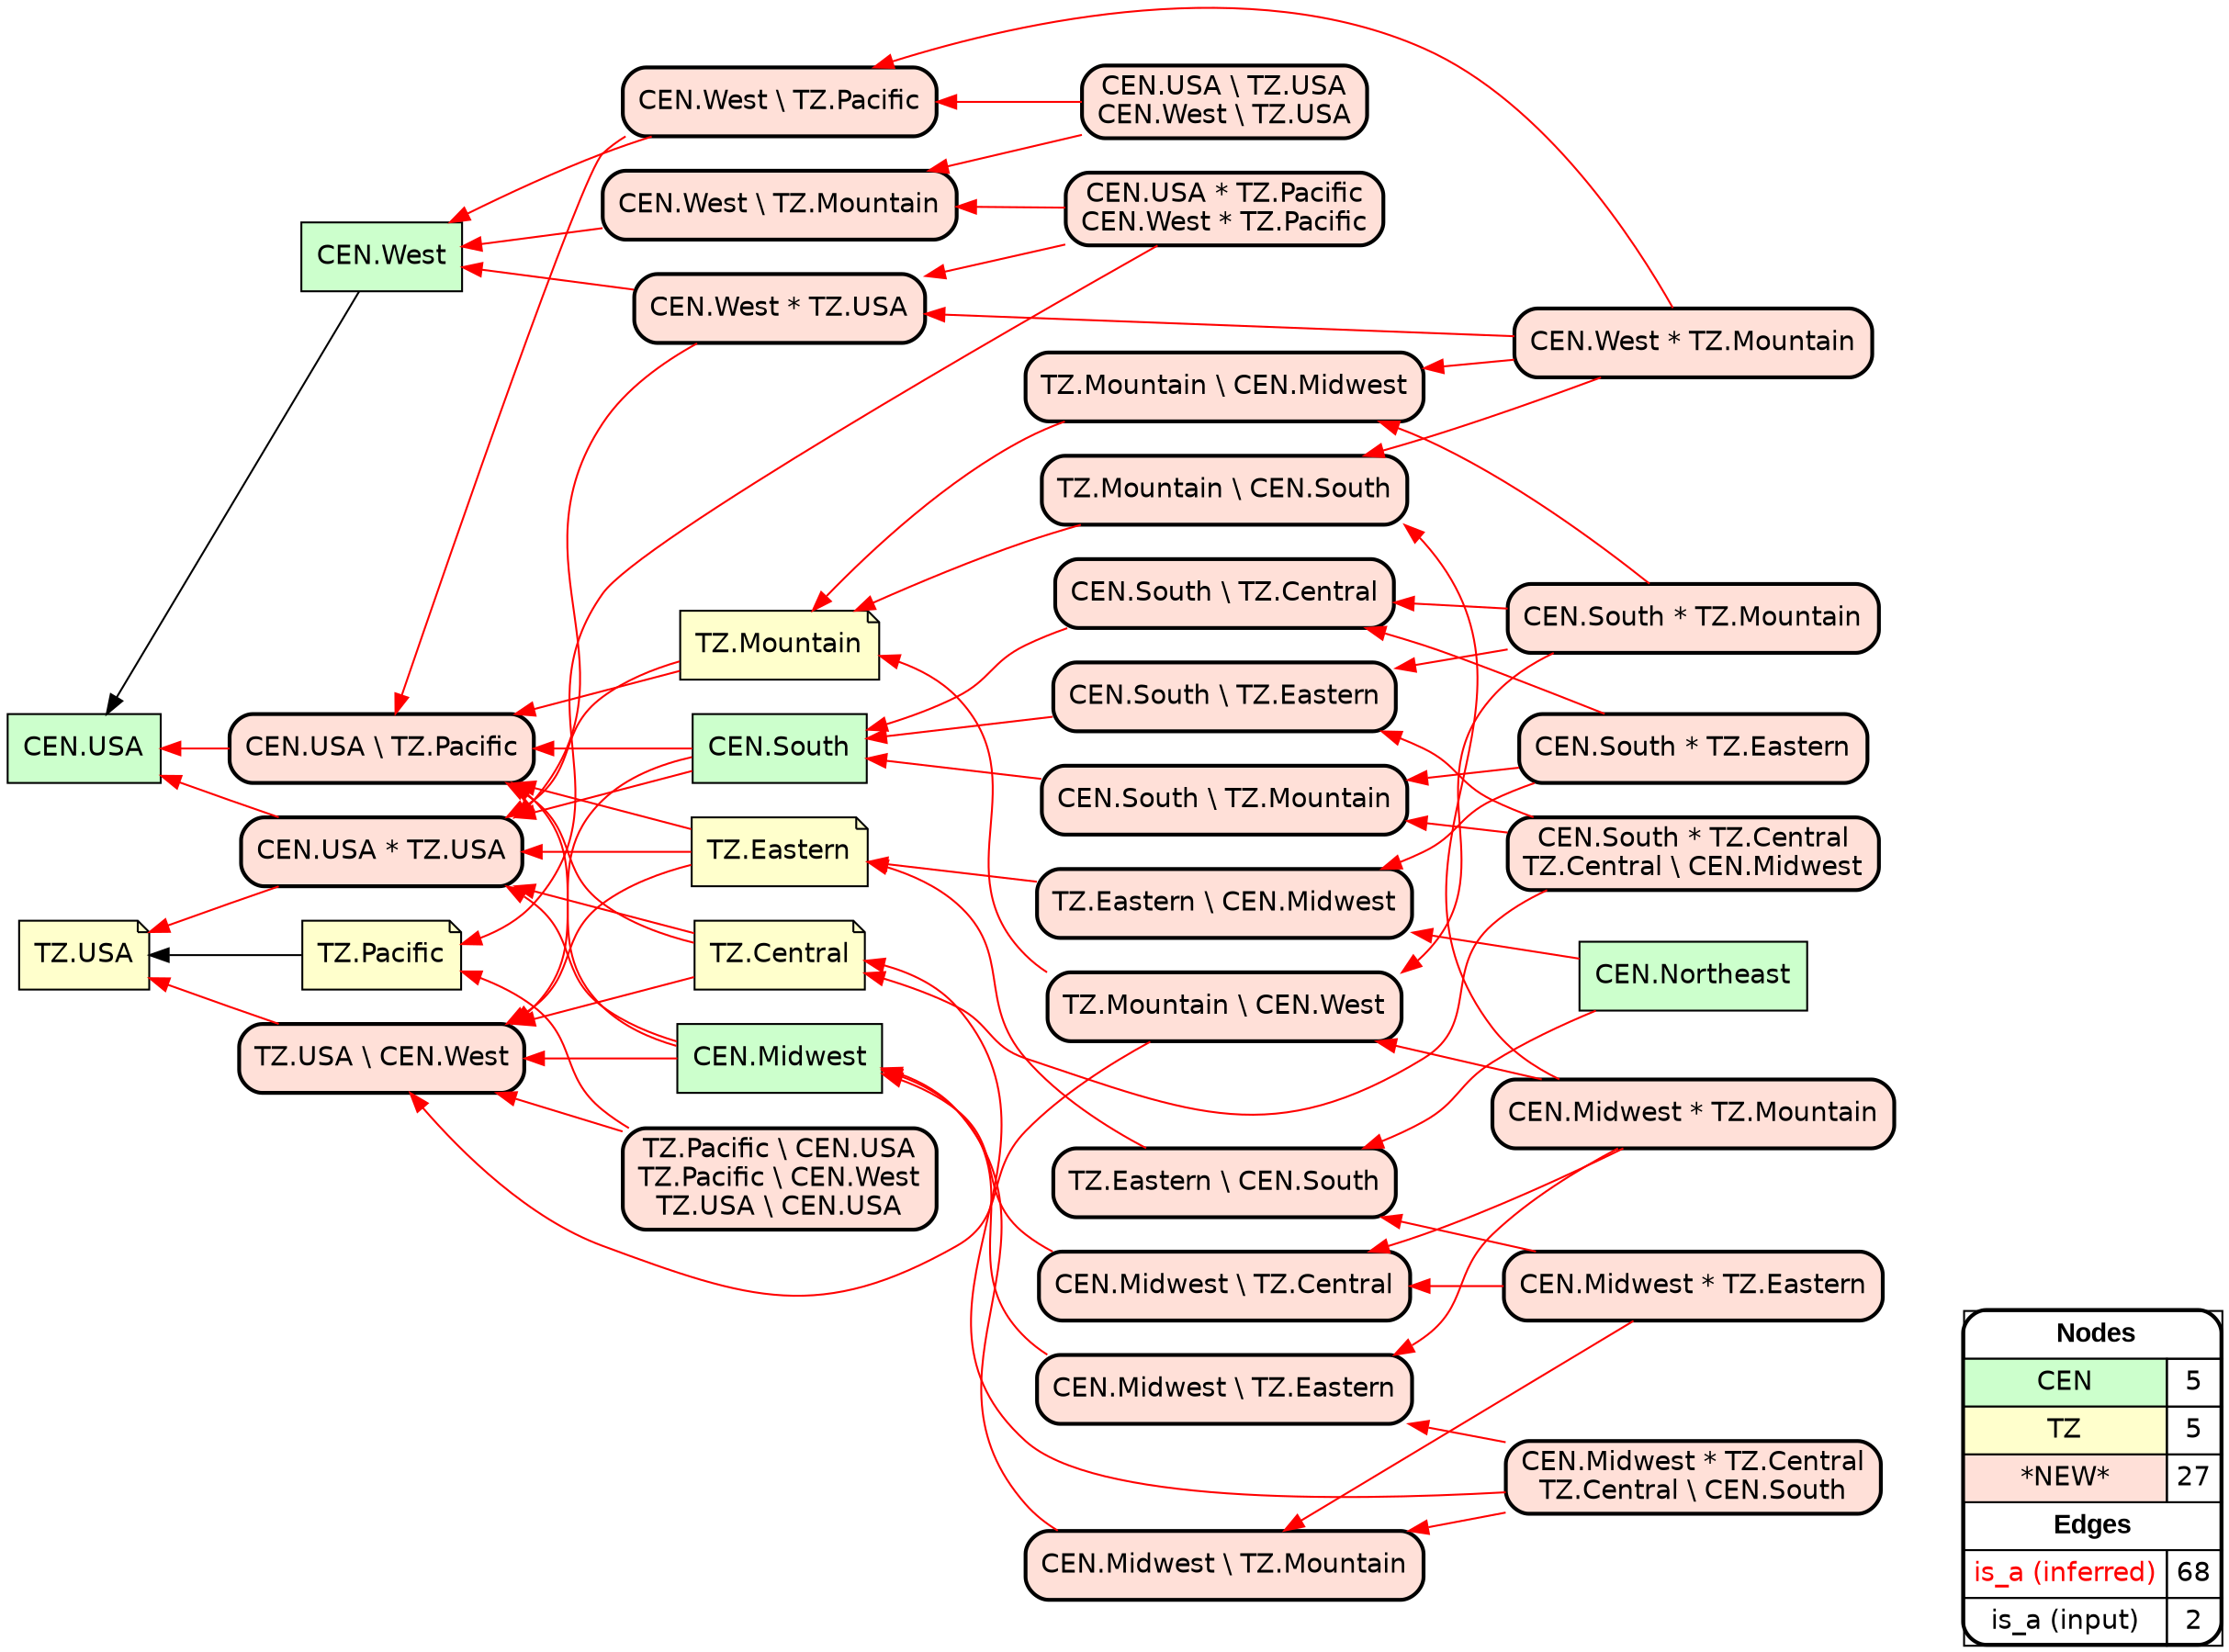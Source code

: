 digraph{
rankdir=RL
node[shape=box style=filled fillcolor="#CCFFCC" fontname="helvetica"] 
"CEN.Midwest"
"CEN.USA"
"CEN.West"
"CEN.Northeast"
"CEN.South"
node[shape=note style=filled fillcolor="#FFFFCC" fontname="helvetica"] 
"TZ.Mountain"
"TZ.USA"
"TZ.Eastern"
"TZ.Central"
"TZ.Pacific"
node[shape=box style="filled,rounded,bold" fillcolor="#FFE0D8" fontname="helvetica"] 
"CEN.West * TZ.USA"
"TZ.Pacific \\ CEN.USA\nTZ.Pacific \\ CEN.West\nTZ.USA \\ CEN.USA"
"TZ.Mountain \\ CEN.South"
"CEN.West \\ TZ.Pacific"
"CEN.Midwest * TZ.Central\nTZ.Central \\ CEN.South"
"CEN.South * TZ.Eastern"
"CEN.South \\ TZ.Eastern"
"CEN.South * TZ.Mountain"
"CEN.Midwest \\ TZ.Mountain"
"TZ.Eastern \\ CEN.Midwest"
"CEN.USA \\ TZ.USA\nCEN.West \\ TZ.USA"
"CEN.Midwest * TZ.Eastern"
"CEN.USA \\ TZ.Pacific"
"CEN.West \\ TZ.Mountain"
"CEN.Midwest * TZ.Mountain"
"TZ.Mountain \\ CEN.West"
"CEN.Midwest \\ TZ.Central"
"TZ.Mountain \\ CEN.Midwest"
"CEN.South \\ TZ.Mountain"
"TZ.USA \\ CEN.West"
"CEN.West * TZ.Mountain"
"CEN.South * TZ.Central\nTZ.Central \\ CEN.Midwest"
"CEN.USA * TZ.USA"
"CEN.South \\ TZ.Central"
"TZ.Eastern \\ CEN.South"
"CEN.Midwest \\ TZ.Eastern"
"CEN.USA * TZ.Pacific\nCEN.West * TZ.Pacific"
edge[arrowhead=normal style=dotted color="#000000" constraint=true penwidth=1]
edge[arrowhead=normal style=solid color="#FF0000" constraint=true penwidth=1]
"CEN.Midwest * TZ.Mountain" -> "TZ.Mountain \\ CEN.West"
"CEN.South" -> "CEN.USA \\ TZ.Pacific"
"CEN.USA * TZ.Pacific\nCEN.West * TZ.Pacific" -> "TZ.Pacific"
"CEN.Midwest * TZ.Eastern" -> "CEN.Midwest \\ TZ.Central"
"TZ.Mountain \\ CEN.West" -> "TZ.Mountain"
"CEN.Midwest * TZ.Mountain" -> "TZ.Mountain \\ CEN.South"
"CEN.South" -> "CEN.USA * TZ.USA"
"TZ.Eastern" -> "TZ.USA \\ CEN.West"
"TZ.Central" -> "TZ.USA \\ CEN.West"
"TZ.Mountain \\ CEN.West" -> "TZ.USA \\ CEN.West"
"TZ.Mountain \\ CEN.South" -> "TZ.Mountain"
"CEN.South \\ TZ.Central" -> "CEN.South"
"CEN.West * TZ.USA" -> "CEN.West"
"CEN.South * TZ.Eastern" -> "CEN.South \\ TZ.Central"
"TZ.Mountain" -> "CEN.USA * TZ.USA"
"CEN.USA * TZ.Pacific\nCEN.West * TZ.Pacific" -> "CEN.West * TZ.USA"
"TZ.Pacific \\ CEN.USA\nTZ.Pacific \\ CEN.West\nTZ.USA \\ CEN.USA" -> "TZ.Pacific"
"TZ.Pacific \\ CEN.USA\nTZ.Pacific \\ CEN.West\nTZ.USA \\ CEN.USA" -> "TZ.USA \\ CEN.West"
"CEN.West * TZ.USA" -> "CEN.USA * TZ.USA"
"CEN.Midwest * TZ.Mountain" -> "CEN.Midwest \\ TZ.Central"
"CEN.West * TZ.Mountain" -> "CEN.West * TZ.USA"
"CEN.Midwest \\ TZ.Central" -> "CEN.Midwest"
"CEN.West * TZ.Mountain" -> "TZ.Mountain \\ CEN.Midwest"
"CEN.South * TZ.Central\nTZ.Central \\ CEN.Midwest" -> "CEN.South \\ TZ.Mountain"
"CEN.South" -> "TZ.USA \\ CEN.West"
"CEN.Northeast" -> "TZ.Eastern \\ CEN.Midwest"
"CEN.Midwest * TZ.Eastern" -> "CEN.Midwest \\ TZ.Mountain"
"TZ.Eastern \\ CEN.Midwest" -> "TZ.Eastern"
"CEN.Midwest * TZ.Eastern" -> "TZ.Eastern \\ CEN.South"
"TZ.USA \\ CEN.West" -> "TZ.USA"
"CEN.Midwest * TZ.Central\nTZ.Central \\ CEN.South" -> "TZ.Central"
"CEN.Midwest \\ TZ.Mountain" -> "CEN.Midwest"
"CEN.South * TZ.Mountain" -> "CEN.South \\ TZ.Eastern"
"CEN.Midwest" -> "CEN.USA \\ TZ.Pacific"
"CEN.USA * TZ.USA" -> "CEN.USA"
"CEN.South * TZ.Eastern" -> "CEN.South \\ TZ.Mountain"
"CEN.USA \\ TZ.Pacific" -> "CEN.USA"
"CEN.Midwest * TZ.Central\nTZ.Central \\ CEN.South" -> "CEN.Midwest \\ TZ.Eastern"
"TZ.Central" -> "CEN.USA * TZ.USA"
"CEN.South * TZ.Eastern" -> "TZ.Eastern \\ CEN.Midwest"
"TZ.Eastern" -> "CEN.USA \\ TZ.Pacific"
"CEN.Northeast" -> "TZ.Eastern \\ CEN.South"
"CEN.Midwest" -> "TZ.USA \\ CEN.West"
"CEN.USA \\ TZ.USA\nCEN.West \\ TZ.USA" -> "CEN.West \\ TZ.Pacific"
"CEN.USA * TZ.Pacific\nCEN.West * TZ.Pacific" -> "CEN.West \\ TZ.Mountain"
"TZ.Mountain" -> "CEN.USA \\ TZ.Pacific"
"CEN.South * TZ.Central\nTZ.Central \\ CEN.Midwest" -> "TZ.Central"
"CEN.Midwest \\ TZ.Eastern" -> "CEN.Midwest"
"TZ.Eastern" -> "CEN.USA * TZ.USA"
"CEN.West * TZ.Mountain" -> "CEN.West \\ TZ.Pacific"
"CEN.West * TZ.Mountain" -> "TZ.Mountain \\ CEN.South"
"CEN.Midwest * TZ.Central\nTZ.Central \\ CEN.South" -> "CEN.Midwest \\ TZ.Mountain"
"CEN.South \\ TZ.Mountain" -> "CEN.South"
"CEN.South * TZ.Central\nTZ.Central \\ CEN.Midwest" -> "CEN.South \\ TZ.Eastern"
"CEN.USA \\ TZ.USA\nCEN.West \\ TZ.USA" -> "CEN.West \\ TZ.Mountain"
"CEN.West \\ TZ.Pacific" -> "CEN.USA \\ TZ.Pacific"
"CEN.Midwest * TZ.Mountain" -> "CEN.Midwest \\ TZ.Eastern"
"CEN.West \\ TZ.Mountain" -> "CEN.West"
"CEN.Midwest" -> "CEN.USA * TZ.USA"
"CEN.South * TZ.Mountain" -> "TZ.Mountain \\ CEN.West"
"TZ.Eastern \\ CEN.South" -> "TZ.Eastern"
"CEN.South * TZ.Mountain" -> "CEN.South \\ TZ.Central"
"CEN.South \\ TZ.Eastern" -> "CEN.South"
"CEN.West \\ TZ.Pacific" -> "CEN.West"
"TZ.Mountain \\ CEN.Midwest" -> "TZ.Mountain"
"CEN.USA * TZ.USA" -> "TZ.USA"
"TZ.Central" -> "CEN.USA \\ TZ.Pacific"
"CEN.South * TZ.Mountain" -> "TZ.Mountain \\ CEN.Midwest"
edge[arrowhead=normal style=solid color="#000000" constraint=true penwidth=1]
"CEN.West" -> "CEN.USA"
"TZ.Pacific" -> "TZ.USA"
node[shape=box] 
{rank=source Legend [fillcolor= white margin=0 label=< 
 <TABLE BORDER="0" CELLBORDER="1" CELLSPACING="0" CELLPADDING="4"> 
<TR> <TD COLSPAN="2"><font face="Arial Black"> Nodes</font></TD> </TR> 
<TR> 
 <TD bgcolor="#CCFFCC" fontname="helvetica">CEN</TD> 
 <TD>5</TD> 
 </TR> 
<TR> 
 <TD bgcolor="#FFFFCC" fontname="helvetica">TZ</TD> 
 <TD>5</TD> 
 </TR> 
<TR> 
 <TD bgcolor="#FFE0D8" fontname="helvetica">*NEW*</TD> 
 <TD>27</TD> 
 </TR> 
<TR> <TD COLSPAN="2"><font face = "Arial Black"> Edges </font></TD> </TR> 
<TR> 
 <TD><font color ="#FF0000">is_a (inferred)</font></TD><TD>68</TD>
</TR>
<TR> 
 <TD><font color ="#000000">is_a (input)</font></TD><TD>2</TD>
</TR>
</TABLE> 
 >] } 
}